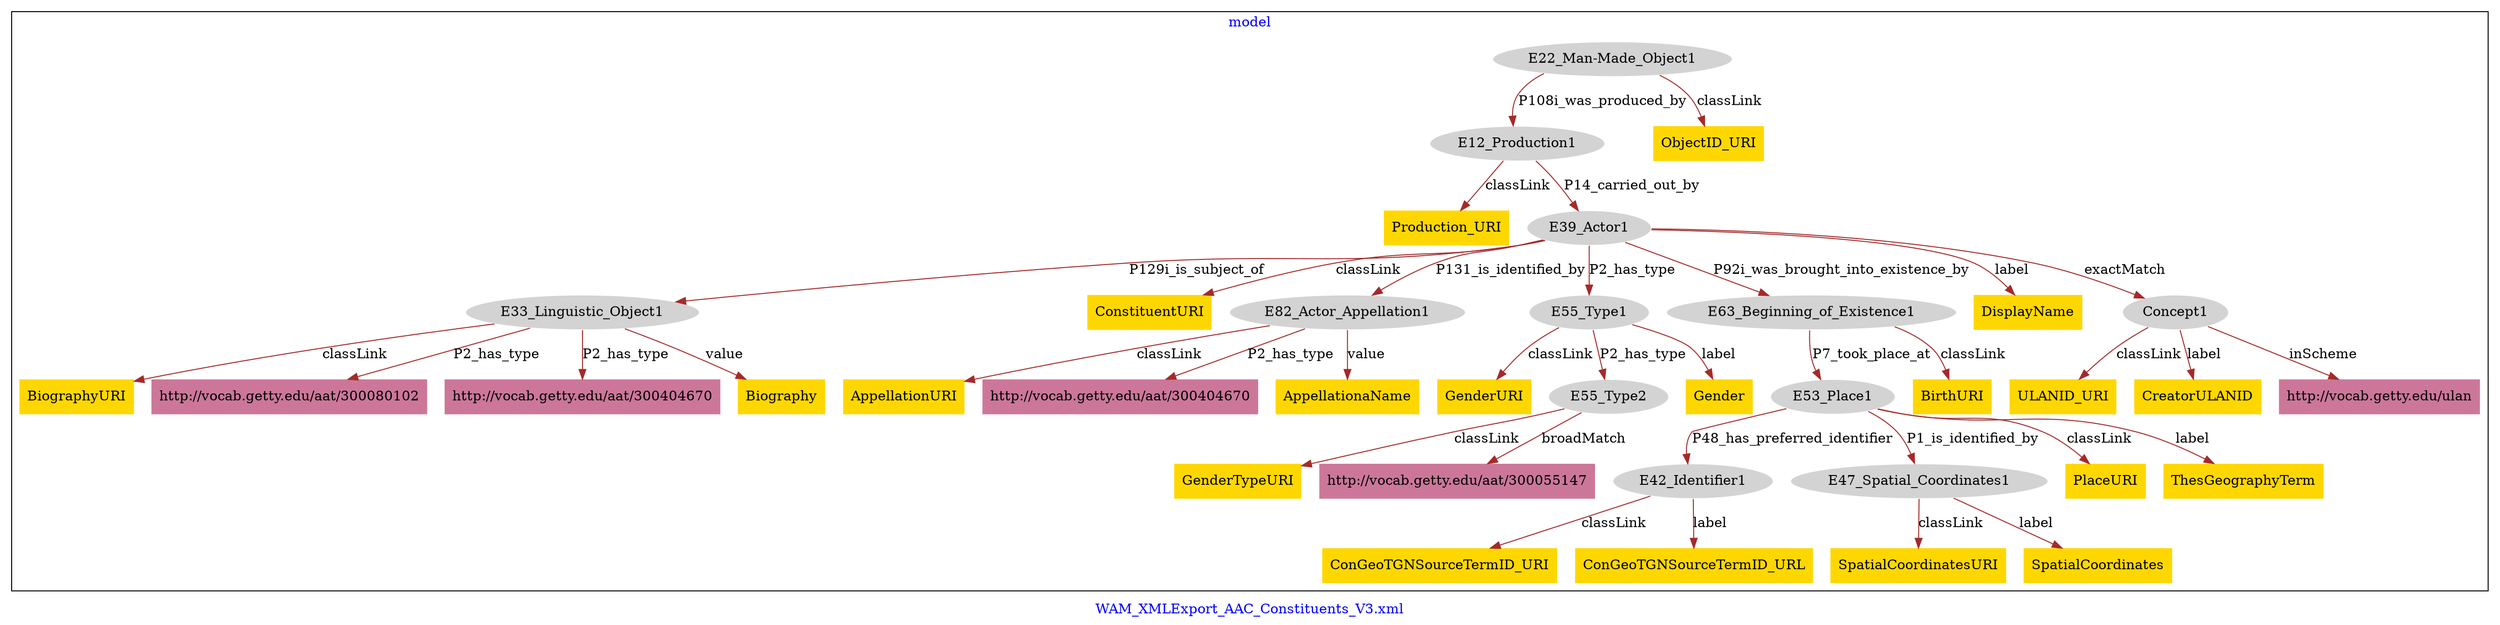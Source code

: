 digraph n0 {
fontcolor="blue"
remincross="true"
label="WAM_XMLExport_AAC_Constituents_V3.xml"
subgraph cluster {
label="model"
n2[style="filled",color="white",fillcolor="lightgray",label="E12_Production1"];
n3[shape="plaintext",style="filled",fillcolor="gold",label="Production_URI"];
n4[style="filled",color="white",fillcolor="lightgray",label="E39_Actor1"];
n5[style="filled",color="white",fillcolor="lightgray",label="E22_Man-Made_Object1"];
n6[shape="plaintext",style="filled",fillcolor="gold",label="ObjectID_URI"];
n7[style="filled",color="white",fillcolor="lightgray",label="E33_Linguistic_Object1"];
n8[shape="plaintext",style="filled",fillcolor="gold",label="BiographyURI"];
n9[shape="plaintext",style="filled",fillcolor="#CC7799",label="http://vocab.getty.edu/aat/300080102"];
n10[shape="plaintext",style="filled",fillcolor="#CC7799",label="http://vocab.getty.edu/aat/300404670"];
n11[shape="plaintext",style="filled",fillcolor="gold",label="Biography"];
n12[shape="plaintext",style="filled",fillcolor="gold",label="ConstituentURI"];
n13[style="filled",color="white",fillcolor="lightgray",label="E82_Actor_Appellation1"];
n14[style="filled",color="white",fillcolor="lightgray",label="E55_Type1"];
n15[style="filled",color="white",fillcolor="lightgray",label="E63_Beginning_of_Existence1"];
n16[shape="plaintext",style="filled",fillcolor="gold",label="DisplayName"];
n17[style="filled",color="white",fillcolor="lightgray",label="Concept1"];
n18[style="filled",color="white",fillcolor="lightgray",label="E42_Identifier1"];
n19[shape="plaintext",style="filled",fillcolor="gold",label="ConGeoTGNSourceTermID_URI"];
n20[shape="plaintext",style="filled",fillcolor="gold",label="ConGeoTGNSourceTermID_URL"];
n21[style="filled",color="white",fillcolor="lightgray",label="E47_Spatial_Coordinates1"];
n22[shape="plaintext",style="filled",fillcolor="gold",label="SpatialCoordinatesURI"];
n23[shape="plaintext",style="filled",fillcolor="gold",label="SpatialCoordinates"];
n24[style="filled",color="white",fillcolor="lightgray",label="E53_Place1"];
n25[shape="plaintext",style="filled",fillcolor="gold",label="PlaceURI"];
n26[shape="plaintext",style="filled",fillcolor="gold",label="ThesGeographyTerm"];
n27[shape="plaintext",style="filled",fillcolor="gold",label="GenderURI"];
n28[style="filled",color="white",fillcolor="lightgray",label="E55_Type2"];
n29[shape="plaintext",style="filled",fillcolor="gold",label="Gender"];
n30[shape="plaintext",style="filled",fillcolor="gold",label="GenderTypeURI"];
n31[shape="plaintext",style="filled",fillcolor="#CC7799",label="http://vocab.getty.edu/aat/300055147"];
n32[shape="plaintext",style="filled",fillcolor="gold",label="BirthURI"];
n33[shape="plaintext",style="filled",fillcolor="gold",label="AppellationURI"];
n34[shape="plaintext",style="filled",fillcolor="#CC7799",label="http://vocab.getty.edu/aat/300404670"];
n35[shape="plaintext",style="filled",fillcolor="gold",label="AppellationaName"];
n36[shape="plaintext",style="filled",fillcolor="gold",label="ULANID_URI"];
n37[shape="plaintext",style="filled",fillcolor="gold",label="CreatorULANID"];
n38[shape="plaintext",style="filled",fillcolor="#CC7799",label="http://vocab.getty.edu/ulan"];
}
n2 -> n3[color="brown",fontcolor="black",label="classLink"]
n2 -> n4[color="brown",fontcolor="black",label="P14_carried_out_by"]
n5 -> n6[color="brown",fontcolor="black",label="classLink"]
n5 -> n2[color="brown",fontcolor="black",label="P108i_was_produced_by"]
n7 -> n8[color="brown",fontcolor="black",label="classLink"]
n7 -> n9[color="brown",fontcolor="black",label="P2_has_type"]
n7 -> n10[color="brown",fontcolor="black",label="P2_has_type"]
n7 -> n11[color="brown",fontcolor="black",label="value"]
n4 -> n12[color="brown",fontcolor="black",label="classLink"]
n4 -> n7[color="brown",fontcolor="black",label="P129i_is_subject_of"]
n4 -> n13[color="brown",fontcolor="black",label="P131_is_identified_by"]
n4 -> n14[color="brown",fontcolor="black",label="P2_has_type"]
n4 -> n15[color="brown",fontcolor="black",label="P92i_was_brought_into_existence_by"]
n4 -> n16[color="brown",fontcolor="black",label="label"]
n4 -> n17[color="brown",fontcolor="black",label="exactMatch"]
n18 -> n19[color="brown",fontcolor="black",label="classLink"]
n18 -> n20[color="brown",fontcolor="black",label="label"]
n21 -> n22[color="brown",fontcolor="black",label="classLink"]
n21 -> n23[color="brown",fontcolor="black",label="label"]
n24 -> n25[color="brown",fontcolor="black",label="classLink"]
n24 -> n21[color="brown",fontcolor="black",label="P1_is_identified_by"]
n24 -> n18[color="brown",fontcolor="black",label="P48_has_preferred_identifier"]
n24 -> n26[color="brown",fontcolor="black",label="label"]
n14 -> n27[color="brown",fontcolor="black",label="classLink"]
n14 -> n28[color="brown",fontcolor="black",label="P2_has_type"]
n14 -> n29[color="brown",fontcolor="black",label="label"]
n28 -> n30[color="brown",fontcolor="black",label="classLink"]
n28 -> n31[color="brown",fontcolor="black",label="broadMatch"]
n15 -> n32[color="brown",fontcolor="black",label="classLink"]
n15 -> n24[color="brown",fontcolor="black",label="P7_took_place_at"]
n13 -> n33[color="brown",fontcolor="black",label="classLink"]
n13 -> n34[color="brown",fontcolor="black",label="P2_has_type"]
n13 -> n35[color="brown",fontcolor="black",label="value"]
n17 -> n36[color="brown",fontcolor="black",label="classLink"]
n17 -> n37[color="brown",fontcolor="black",label="label"]
n17 -> n38[color="brown",fontcolor="black",label="inScheme"]
}
